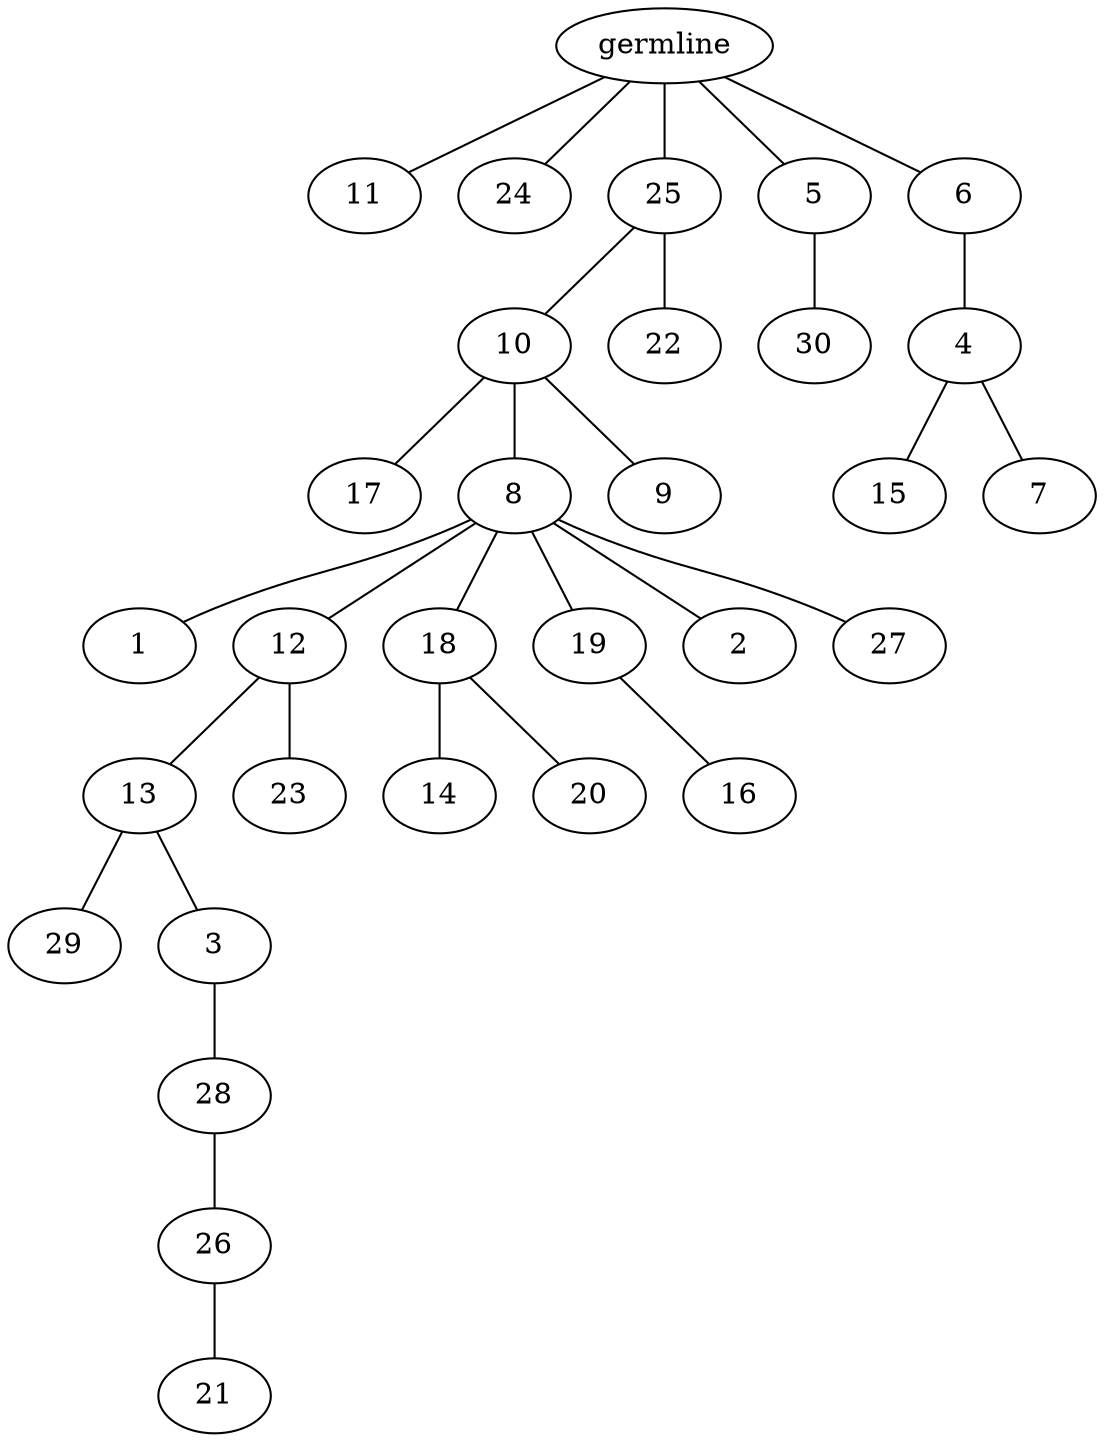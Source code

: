 graph tree {
    "140466222527392" [label="germline"];
    "140466222382432" [label="11"];
    "140466222380032" [label="24"];
    "140466222380656" [label="25"];
    "140466222381952" [label="10"];
    "140466222382000" [label="17"];
    "140466222382336" [label="8"];
    "140466223669056" [label="1"];
    "140466223668528" [label="12"];
    "140466223668912" [label="13"];
    "140466223666752" [label="29"];
    "140466223668384" [label="3"];
    "140466223667904" [label="28"];
    "140466223669152" [label="26"];
    "140466223666368" [label="21"];
    "140466223668816" [label="23"];
    "140466223666272" [label="18"];
    "140466223666656" [label="14"];
    "140466223667760" [label="20"];
    "140466223667088" [label="19"];
    "140466232186288" [label="16"];
    "140466223665600" [label="2"];
    "140466223668144" [label="27"];
    "140466222381136" [label="9"];
    "140466222379072" [label="22"];
    "140466222382672" [label="5"];
    "140466223667280" [label="30"];
    "140466222382864" [label="6"];
    "140466223667136" [label="4"];
    "140466223665264" [label="15"];
    "140466223666032" [label="7"];
    "140466222527392" -- "140466222382432";
    "140466222527392" -- "140466222380032";
    "140466222527392" -- "140466222380656";
    "140466222527392" -- "140466222382672";
    "140466222527392" -- "140466222382864";
    "140466222380656" -- "140466222381952";
    "140466222380656" -- "140466222379072";
    "140466222381952" -- "140466222382000";
    "140466222381952" -- "140466222382336";
    "140466222381952" -- "140466222381136";
    "140466222382336" -- "140466223669056";
    "140466222382336" -- "140466223668528";
    "140466222382336" -- "140466223666272";
    "140466222382336" -- "140466223667088";
    "140466222382336" -- "140466223665600";
    "140466222382336" -- "140466223668144";
    "140466223668528" -- "140466223668912";
    "140466223668528" -- "140466223668816";
    "140466223668912" -- "140466223666752";
    "140466223668912" -- "140466223668384";
    "140466223668384" -- "140466223667904";
    "140466223667904" -- "140466223669152";
    "140466223669152" -- "140466223666368";
    "140466223666272" -- "140466223666656";
    "140466223666272" -- "140466223667760";
    "140466223667088" -- "140466232186288";
    "140466222382672" -- "140466223667280";
    "140466222382864" -- "140466223667136";
    "140466223667136" -- "140466223665264";
    "140466223667136" -- "140466223666032";
}
